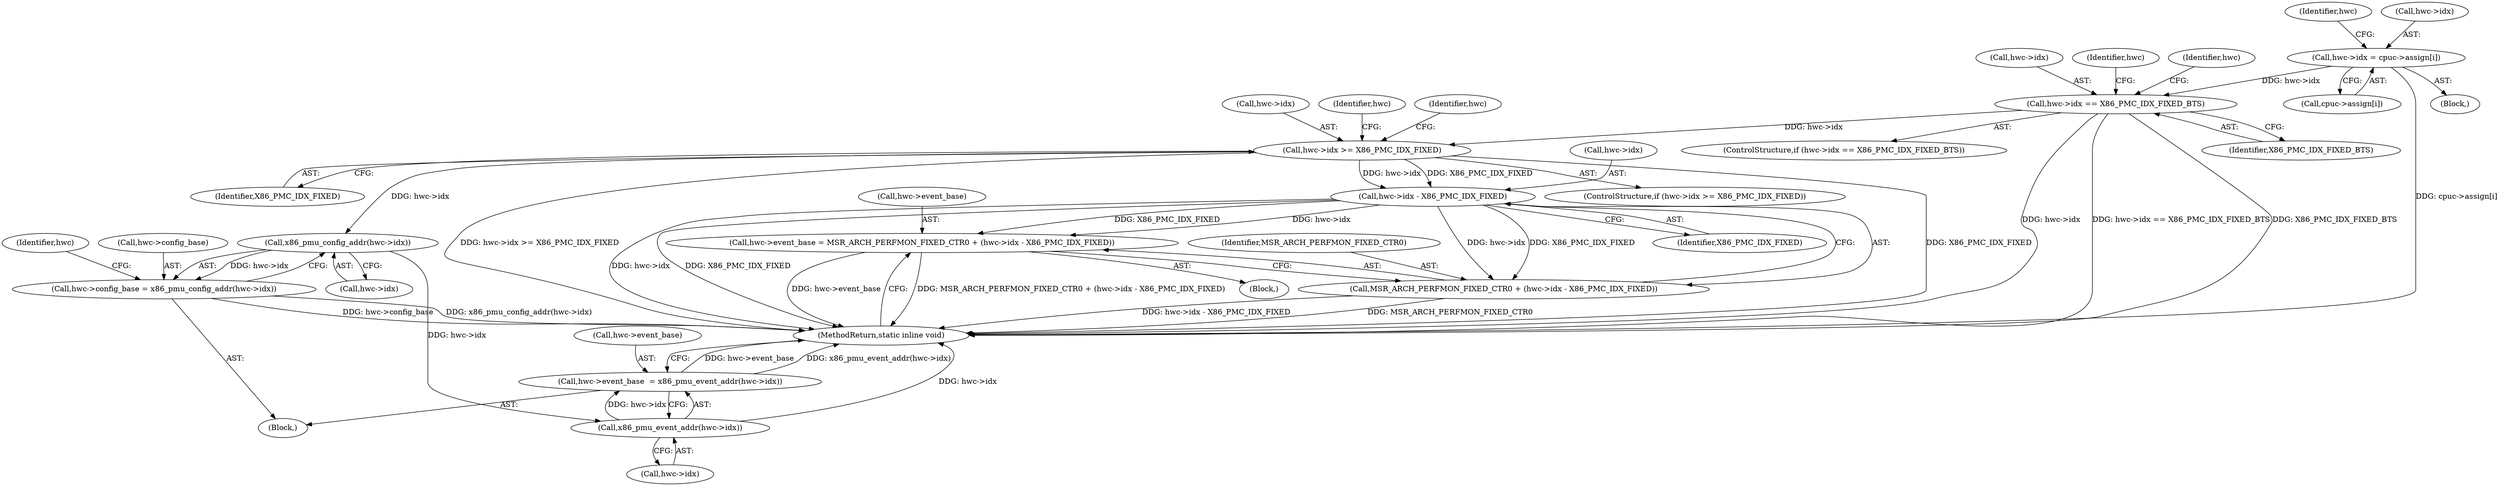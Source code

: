 digraph "0_linux_fc66c5210ec2539e800e87d7b3a985323c7be96e@array" {
"1000112" [label="(Call,hwc->idx = cpuc->assign[i])"];
"1000137" [label="(Call,hwc->idx == X86_PMC_IDX_FIXED_BTS)"];
"1000155" [label="(Call,hwc->idx >= X86_PMC_IDX_FIXED)"];
"1000172" [label="(Call,hwc->idx - X86_PMC_IDX_FIXED)"];
"1000166" [label="(Call,hwc->event_base = MSR_ARCH_PERFMON_FIXED_CTR0 + (hwc->idx - X86_PMC_IDX_FIXED))"];
"1000170" [label="(Call,MSR_ARCH_PERFMON_FIXED_CTR0 + (hwc->idx - X86_PMC_IDX_FIXED))"];
"1000183" [label="(Call,x86_pmu_config_addr(hwc->idx))"];
"1000179" [label="(Call,hwc->config_base = x86_pmu_config_addr(hwc->idx))"];
"1000191" [label="(Call,x86_pmu_event_addr(hwc->idx))"];
"1000187" [label="(Call,hwc->event_base  = x86_pmu_event_addr(hwc->idx))"];
"1000138" [label="(Call,hwc->idx)"];
"1000170" [label="(Call,MSR_ARCH_PERFMON_FIXED_CTR0 + (hwc->idx - X86_PMC_IDX_FIXED))"];
"1000191" [label="(Call,x86_pmu_event_addr(hwc->idx))"];
"1000159" [label="(Identifier,X86_PMC_IDX_FIXED)"];
"1000160" [label="(Block,)"];
"1000104" [label="(Block,)"];
"1000155" [label="(Call,hwc->idx >= X86_PMC_IDX_FIXED)"];
"1000183" [label="(Call,x86_pmu_config_addr(hwc->idx))"];
"1000195" [label="(MethodReturn,static inline void)"];
"1000141" [label="(Identifier,X86_PMC_IDX_FIXED_BTS)"];
"1000180" [label="(Call,hwc->config_base)"];
"1000163" [label="(Identifier,hwc)"];
"1000173" [label="(Call,hwc->idx)"];
"1000156" [label="(Call,hwc->idx)"];
"1000157" [label="(Identifier,hwc)"];
"1000176" [label="(Identifier,X86_PMC_IDX_FIXED)"];
"1000123" [label="(Identifier,hwc)"];
"1000136" [label="(ControlStructure,if (hwc->idx == X86_PMC_IDX_FIXED_BTS))"];
"1000179" [label="(Call,hwc->config_base = x86_pmu_config_addr(hwc->idx))"];
"1000112" [label="(Call,hwc->idx = cpuc->assign[i])"];
"1000145" [label="(Identifier,hwc)"];
"1000189" [label="(Identifier,hwc)"];
"1000154" [label="(ControlStructure,if (hwc->idx >= X86_PMC_IDX_FIXED))"];
"1000181" [label="(Identifier,hwc)"];
"1000167" [label="(Call,hwc->event_base)"];
"1000188" [label="(Call,hwc->event_base)"];
"1000187" [label="(Call,hwc->event_base  = x86_pmu_event_addr(hwc->idx))"];
"1000192" [label="(Call,hwc->idx)"];
"1000184" [label="(Call,hwc->idx)"];
"1000113" [label="(Call,hwc->idx)"];
"1000178" [label="(Block,)"];
"1000116" [label="(Call,cpuc->assign[i])"];
"1000171" [label="(Identifier,MSR_ARCH_PERFMON_FIXED_CTR0)"];
"1000166" [label="(Call,hwc->event_base = MSR_ARCH_PERFMON_FIXED_CTR0 + (hwc->idx - X86_PMC_IDX_FIXED))"];
"1000172" [label="(Call,hwc->idx - X86_PMC_IDX_FIXED)"];
"1000137" [label="(Call,hwc->idx == X86_PMC_IDX_FIXED_BTS)"];
"1000112" -> "1000104"  [label="AST: "];
"1000112" -> "1000116"  [label="CFG: "];
"1000113" -> "1000112"  [label="AST: "];
"1000116" -> "1000112"  [label="AST: "];
"1000123" -> "1000112"  [label="CFG: "];
"1000112" -> "1000195"  [label="DDG: cpuc->assign[i]"];
"1000112" -> "1000137"  [label="DDG: hwc->idx"];
"1000137" -> "1000136"  [label="AST: "];
"1000137" -> "1000141"  [label="CFG: "];
"1000138" -> "1000137"  [label="AST: "];
"1000141" -> "1000137"  [label="AST: "];
"1000145" -> "1000137"  [label="CFG: "];
"1000157" -> "1000137"  [label="CFG: "];
"1000137" -> "1000195"  [label="DDG: X86_PMC_IDX_FIXED_BTS"];
"1000137" -> "1000195"  [label="DDG: hwc->idx"];
"1000137" -> "1000195"  [label="DDG: hwc->idx == X86_PMC_IDX_FIXED_BTS"];
"1000137" -> "1000155"  [label="DDG: hwc->idx"];
"1000155" -> "1000154"  [label="AST: "];
"1000155" -> "1000159"  [label="CFG: "];
"1000156" -> "1000155"  [label="AST: "];
"1000159" -> "1000155"  [label="AST: "];
"1000163" -> "1000155"  [label="CFG: "];
"1000181" -> "1000155"  [label="CFG: "];
"1000155" -> "1000195"  [label="DDG: X86_PMC_IDX_FIXED"];
"1000155" -> "1000195"  [label="DDG: hwc->idx >= X86_PMC_IDX_FIXED"];
"1000155" -> "1000172"  [label="DDG: hwc->idx"];
"1000155" -> "1000172"  [label="DDG: X86_PMC_IDX_FIXED"];
"1000155" -> "1000183"  [label="DDG: hwc->idx"];
"1000172" -> "1000170"  [label="AST: "];
"1000172" -> "1000176"  [label="CFG: "];
"1000173" -> "1000172"  [label="AST: "];
"1000176" -> "1000172"  [label="AST: "];
"1000170" -> "1000172"  [label="CFG: "];
"1000172" -> "1000195"  [label="DDG: X86_PMC_IDX_FIXED"];
"1000172" -> "1000195"  [label="DDG: hwc->idx"];
"1000172" -> "1000166"  [label="DDG: hwc->idx"];
"1000172" -> "1000166"  [label="DDG: X86_PMC_IDX_FIXED"];
"1000172" -> "1000170"  [label="DDG: hwc->idx"];
"1000172" -> "1000170"  [label="DDG: X86_PMC_IDX_FIXED"];
"1000166" -> "1000160"  [label="AST: "];
"1000166" -> "1000170"  [label="CFG: "];
"1000167" -> "1000166"  [label="AST: "];
"1000170" -> "1000166"  [label="AST: "];
"1000195" -> "1000166"  [label="CFG: "];
"1000166" -> "1000195"  [label="DDG: MSR_ARCH_PERFMON_FIXED_CTR0 + (hwc->idx - X86_PMC_IDX_FIXED)"];
"1000166" -> "1000195"  [label="DDG: hwc->event_base"];
"1000171" -> "1000170"  [label="AST: "];
"1000170" -> "1000195"  [label="DDG: hwc->idx - X86_PMC_IDX_FIXED"];
"1000170" -> "1000195"  [label="DDG: MSR_ARCH_PERFMON_FIXED_CTR0"];
"1000183" -> "1000179"  [label="AST: "];
"1000183" -> "1000184"  [label="CFG: "];
"1000184" -> "1000183"  [label="AST: "];
"1000179" -> "1000183"  [label="CFG: "];
"1000183" -> "1000179"  [label="DDG: hwc->idx"];
"1000183" -> "1000191"  [label="DDG: hwc->idx"];
"1000179" -> "1000178"  [label="AST: "];
"1000180" -> "1000179"  [label="AST: "];
"1000189" -> "1000179"  [label="CFG: "];
"1000179" -> "1000195"  [label="DDG: hwc->config_base"];
"1000179" -> "1000195"  [label="DDG: x86_pmu_config_addr(hwc->idx)"];
"1000191" -> "1000187"  [label="AST: "];
"1000191" -> "1000192"  [label="CFG: "];
"1000192" -> "1000191"  [label="AST: "];
"1000187" -> "1000191"  [label="CFG: "];
"1000191" -> "1000195"  [label="DDG: hwc->idx"];
"1000191" -> "1000187"  [label="DDG: hwc->idx"];
"1000187" -> "1000178"  [label="AST: "];
"1000188" -> "1000187"  [label="AST: "];
"1000195" -> "1000187"  [label="CFG: "];
"1000187" -> "1000195"  [label="DDG: hwc->event_base"];
"1000187" -> "1000195"  [label="DDG: x86_pmu_event_addr(hwc->idx)"];
}
